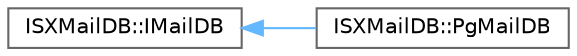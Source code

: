 digraph "Graphical Class Hierarchy"
{
 // LATEX_PDF_SIZE
  bgcolor="transparent";
  edge [fontname=Helvetica,fontsize=10,labelfontname=Helvetica,labelfontsize=10];
  node [fontname=Helvetica,fontsize=10,shape=box,height=0.2,width=0.4];
  rankdir="LR";
  Node0 [id="Node000000",label="ISXMailDB::IMailDB",height=0.2,width=0.4,color="grey40", fillcolor="white", style="filled",URL="$classISXMailDB_1_1IMailDB.html",tooltip="Interface for a mail database."];
  Node0 -> Node1 [id="edge1_Node000000_Node000001",dir="back",color="steelblue1",style="solid",tooltip=" "];
  Node1 [id="Node000001",label="ISXMailDB::PgMailDB",height=0.2,width=0.4,color="grey40", fillcolor="white", style="filled",URL="$classISXMailDB_1_1PgMailDB.html",tooltip="Concrete implementation of the IMailDB interface using PostgreSQL as the database backend."];
}
